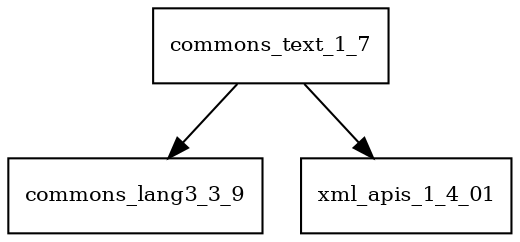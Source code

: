 digraph commons_text_1_7_dependencies {
  node [shape = box, fontsize=10.0];
  commons_text_1_7 -> commons_lang3_3_9;
  commons_text_1_7 -> xml_apis_1_4_01;
}

